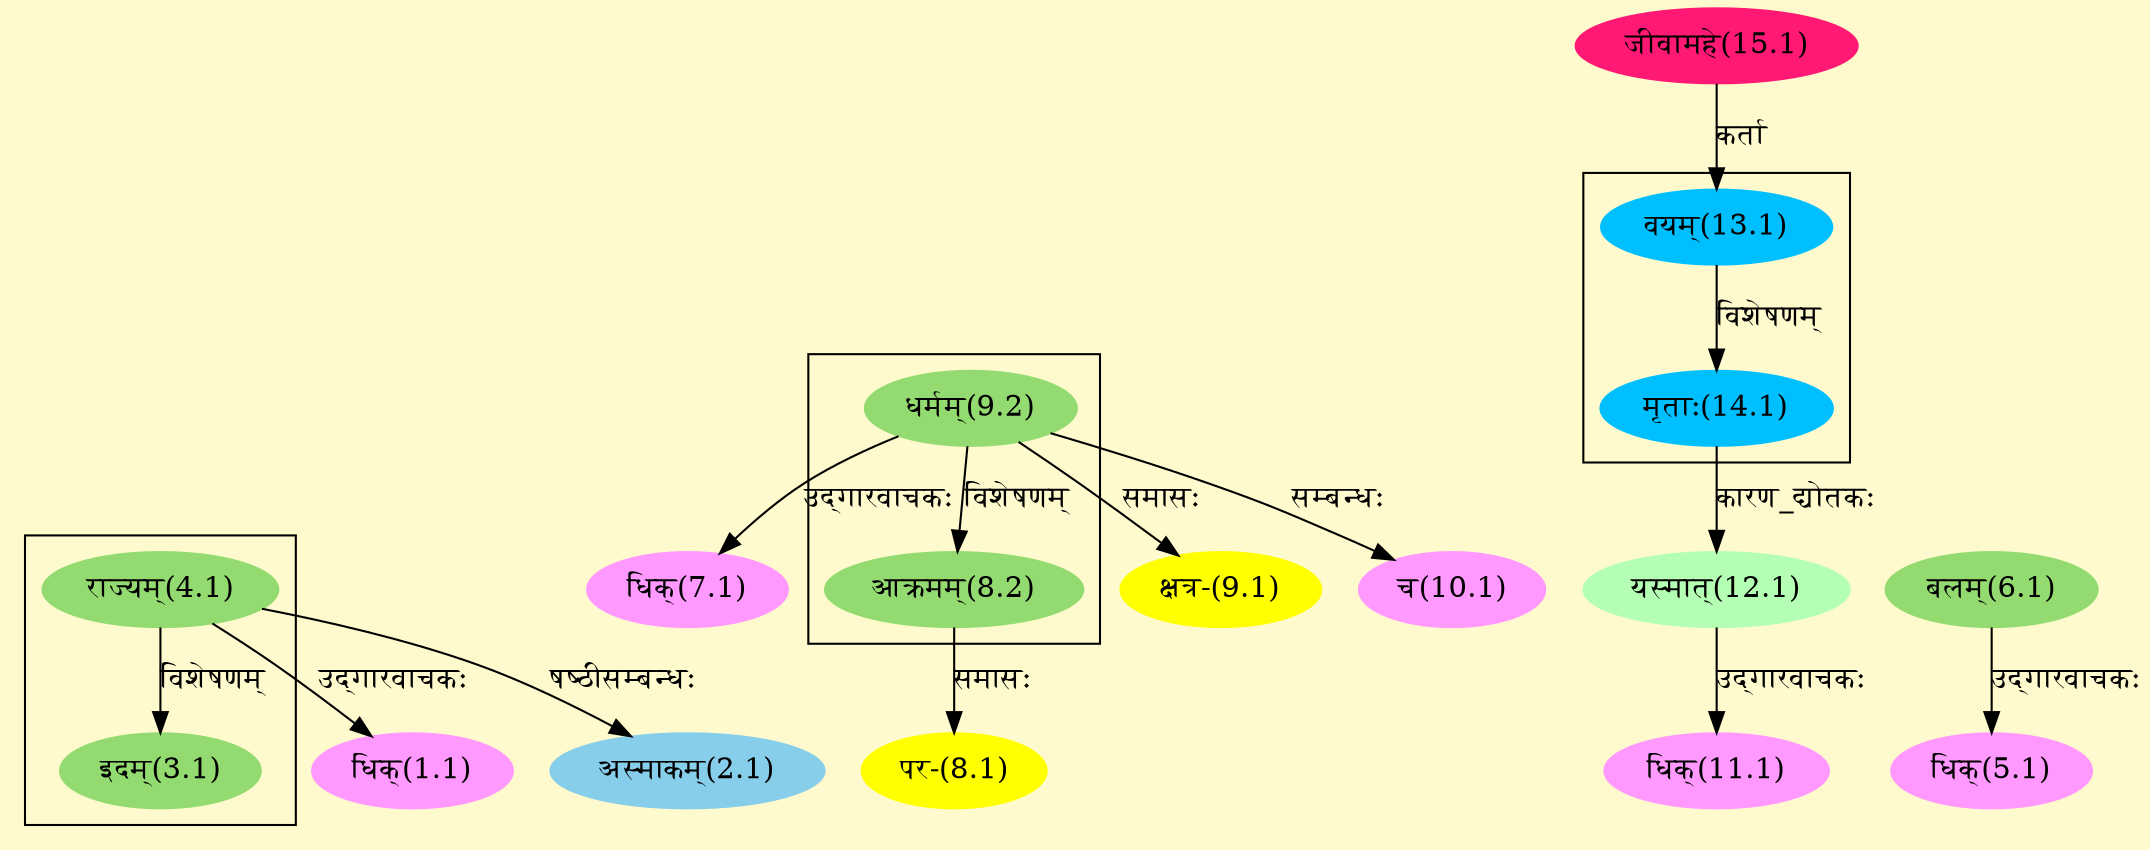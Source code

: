 digraph G{
rankdir=BT;
 compound=true;
 bgcolor="lemonchiffon1";

subgraph cluster_1{
Node3_1 [style=filled, color="#93DB70" label = "इदम्(3.1)"]
Node4_1 [style=filled, color="#93DB70" label = "राज्यम्(4.1)"]

}

subgraph cluster_2{
Node8_2 [style=filled, color="#93DB70" label = "आक्रमम्(8.2)"]
Node9_2 [style=filled, color="#93DB70" label = "धर्मम्(9.2)"]

}

subgraph cluster_3{
Node14_1 [style=filled, color="#00BFFF" label = "मृताः(14.1)"]
Node13_1 [style=filled, color="#00BFFF" label = "वयम्(13.1)"]

}
Node1_1 [style=filled, color="#FF99FF" label = "धिक्(1.1)"]
Node4_1 [style=filled, color="#93DB70" label = "राज्यम्(4.1)"]
Node2_1 [style=filled, color="#87CEEB" label = "अस्माकम्(2.1)"]
Node [style=filled, color="" label = "()"]
Node5_1 [style=filled, color="#FF99FF" label = "धिक्(5.1)"]
Node6_1 [style=filled, color="#93DB70" label = "बलम्(6.1)"]
Node7_1 [style=filled, color="#FF99FF" label = "धिक्(7.1)"]
Node9_2 [style=filled, color="#93DB70" label = "धर्मम्(9.2)"]
Node8_1 [style=filled, color="#FFFF00" label = "पर-(8.1)"]
Node8_2 [style=filled, color="#93DB70" label = "आक्रमम्(8.2)"]
Node9_1 [style=filled, color="#FFFF00" label = "क्षत्र-(9.1)"]
Node10_1 [style=filled, color="#FF99FF" label = "च(10.1)"]
Node11_1 [style=filled, color="#FF99FF" label = "धिक्(11.1)"]
Node12_1 [style=filled, color="#B4FFB4" label = "यस्मात्(12.1)"]
Node14_1 [style=filled, color="#00BFFF" label = "मृताः(14.1)"]
Node13_1 [style=filled, color="#00BFFF" label = "वयम्(13.1)"]
Node15_1 [style=filled, color="#FF1975" label = "जीवामहे(15.1)"]
/* Start of Relations section */

Node1_1 -> Node4_1 [  label="उद्गारवाचकः"  dir="back" ]
Node2_1 -> Node4_1 [  label="षष्ठीसम्बन्धः"  dir="back" ]
Node3_1 -> Node4_1 [  label="विशेषणम्"  dir="back" ]
Node5_1 -> Node6_1 [  label="उद्गारवाचकः"  dir="back" ]
Node7_1 -> Node9_2 [  label="उद्गारवाचकः"  dir="back" ]
Node8_1 -> Node8_2 [  label="समासः"  dir="back" ]
Node8_2 -> Node9_2 [  label="विशेषणम्"  dir="back" ]
Node9_1 -> Node9_2 [  label="समासः"  dir="back" ]
Node10_1 -> Node9_2 [  label="सम्बन्धः"  dir="back" ]
Node11_1 -> Node12_1 [  label="उद्गारवाचकः"  dir="back" ]
Node12_1 -> Node14_1 [  label="कारण_द्योतकः"  dir="back" ]
Node13_1 -> Node15_1 [  label="कर्ता"  dir="back" ]
Node14_1 -> Node13_1 [  label="विशेषणम्"  dir="back" ]
}
